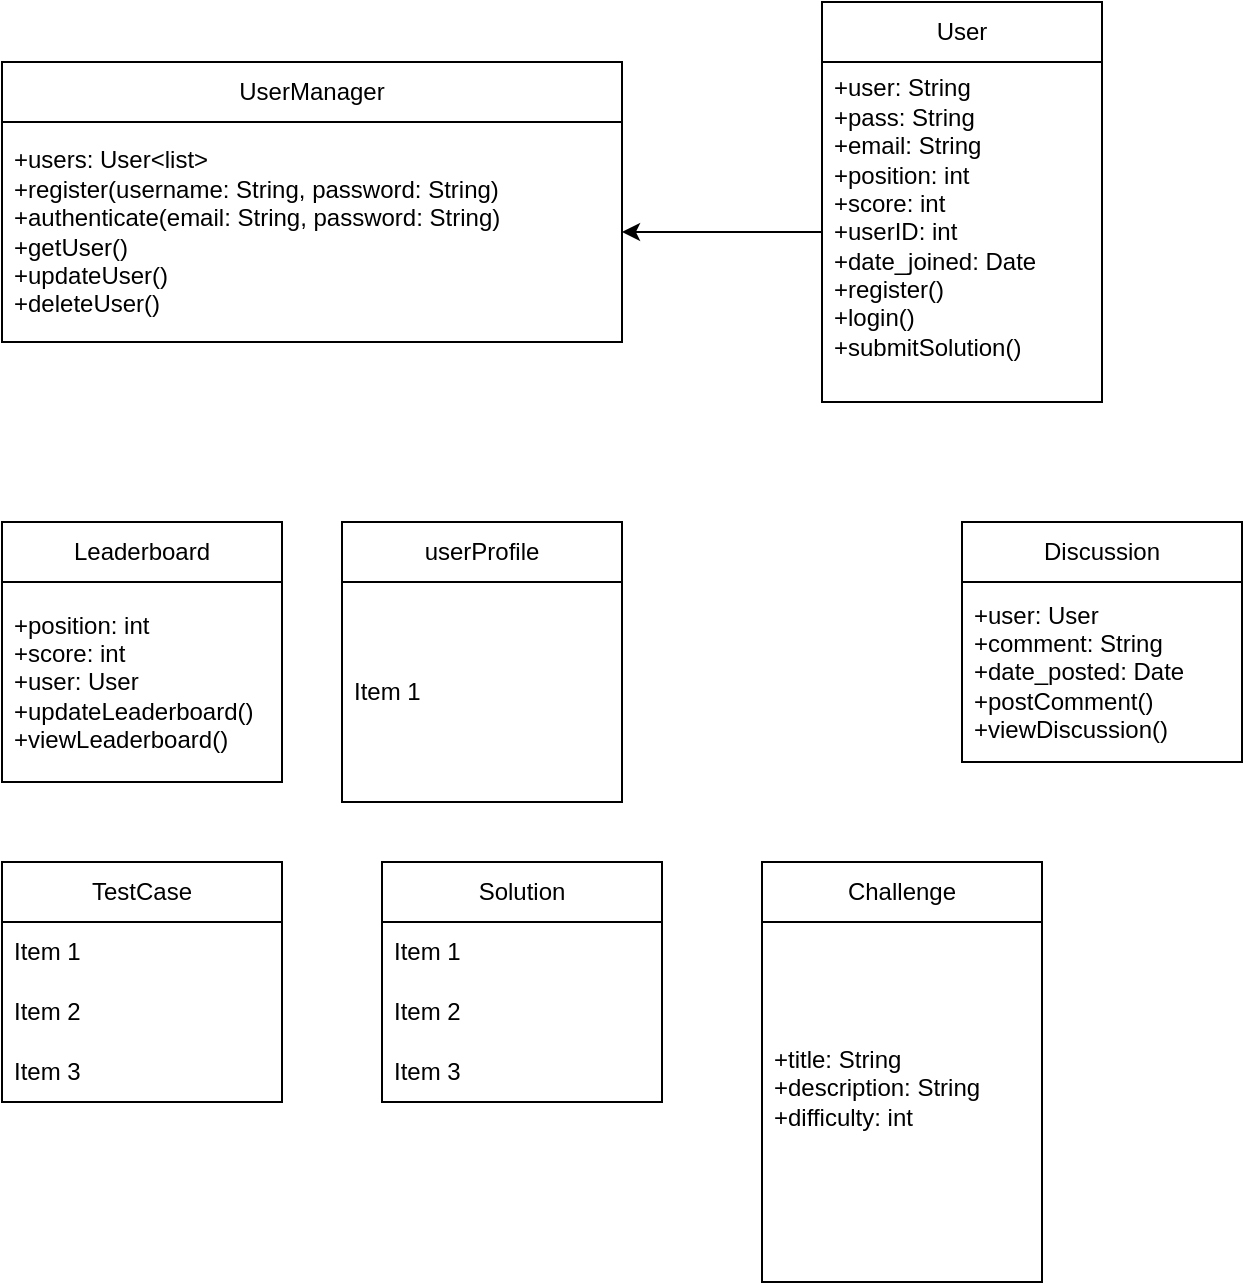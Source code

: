 <mxfile version="24.7.6">
  <diagram name="Page-1" id="u01eL8T2LCdluOudwLFy">
    <mxGraphModel dx="1111" dy="578" grid="1" gridSize="10" guides="1" tooltips="1" connect="1" arrows="1" fold="1" page="1" pageScale="1" pageWidth="850" pageHeight="1100" math="0" shadow="0">
      <root>
        <mxCell id="0" />
        <mxCell id="1" parent="0" />
        <mxCell id="AD_UT4TeYZ6WEzwYOdvF-2" value="UserManager" style="swimlane;fontStyle=0;childLayout=stackLayout;horizontal=1;startSize=30;horizontalStack=0;resizeParent=1;resizeParentMax=0;resizeLast=0;collapsible=1;marginBottom=0;whiteSpace=wrap;html=1;" vertex="1" parent="1">
          <mxGeometry x="30" y="40" width="310" height="140" as="geometry" />
        </mxCell>
        <mxCell id="AD_UT4TeYZ6WEzwYOdvF-3" value="+users: User&amp;lt;list&amp;gt;&lt;div&gt;+register(username: String, password: String)&lt;/div&gt;&lt;div&gt;+authenticate(email: String, password: String)&lt;/div&gt;&lt;div&gt;+getUser()&lt;/div&gt;&lt;div&gt;+updateUser()&lt;/div&gt;&lt;div&gt;+deleteUser()&lt;/div&gt;" style="text;strokeColor=none;fillColor=none;align=left;verticalAlign=middle;spacingLeft=4;spacingRight=4;overflow=hidden;points=[[0,0.5],[1,0.5]];portConstraint=eastwest;rotatable=0;whiteSpace=wrap;html=1;" vertex="1" parent="AD_UT4TeYZ6WEzwYOdvF-2">
          <mxGeometry y="30" width="310" height="110" as="geometry" />
        </mxCell>
        <mxCell id="AD_UT4TeYZ6WEzwYOdvF-6" value="User" style="swimlane;fontStyle=0;childLayout=stackLayout;horizontal=1;startSize=30;horizontalStack=0;resizeParent=1;resizeParentMax=0;resizeLast=0;collapsible=1;marginBottom=0;whiteSpace=wrap;html=1;" vertex="1" parent="1">
          <mxGeometry x="440" y="10" width="140" height="200" as="geometry" />
        </mxCell>
        <mxCell id="AD_UT4TeYZ6WEzwYOdvF-9" value="&lt;div&gt;+user: String&lt;/div&gt;&lt;div&gt;+pass: String&lt;/div&gt;&lt;div&gt;+email: String&lt;/div&gt;+position: int&lt;div&gt;+score: int&lt;br&gt;&lt;div&gt;+userID: int&lt;/div&gt;&lt;div&gt;+date_joined: Date&lt;/div&gt;&lt;div&gt;+register()&lt;/div&gt;&lt;div&gt;+login()&lt;/div&gt;&lt;div&gt;+submitSolution()&lt;br&gt;&lt;/div&gt;&lt;/div&gt;&lt;div&gt;&lt;br&gt;&lt;/div&gt;" style="text;strokeColor=none;fillColor=none;align=left;verticalAlign=middle;spacingLeft=4;spacingRight=4;overflow=hidden;points=[[0,0.5],[1,0.5]];portConstraint=eastwest;rotatable=0;whiteSpace=wrap;html=1;" vertex="1" parent="AD_UT4TeYZ6WEzwYOdvF-6">
          <mxGeometry y="30" width="140" height="170" as="geometry" />
        </mxCell>
        <mxCell id="AD_UT4TeYZ6WEzwYOdvF-10" value="Leaderboard" style="swimlane;fontStyle=0;childLayout=stackLayout;horizontal=1;startSize=30;horizontalStack=0;resizeParent=1;resizeParentMax=0;resizeLast=0;collapsible=1;marginBottom=0;whiteSpace=wrap;html=1;" vertex="1" parent="1">
          <mxGeometry x="30" y="270" width="140" height="130" as="geometry" />
        </mxCell>
        <mxCell id="AD_UT4TeYZ6WEzwYOdvF-11" value="+position: int&lt;div&gt;+score: int&lt;/div&gt;&lt;div&gt;+user: User&lt;/div&gt;&lt;div&gt;+updateLeaderboard()&lt;/div&gt;&lt;div&gt;+viewLeaderboard()&lt;/div&gt;" style="text;strokeColor=none;fillColor=none;align=left;verticalAlign=middle;spacingLeft=4;spacingRight=4;overflow=hidden;points=[[0,0.5],[1,0.5]];portConstraint=eastwest;rotatable=0;whiteSpace=wrap;html=1;" vertex="1" parent="AD_UT4TeYZ6WEzwYOdvF-10">
          <mxGeometry y="30" width="140" height="100" as="geometry" />
        </mxCell>
        <mxCell id="AD_UT4TeYZ6WEzwYOdvF-14" value="Challenge" style="swimlane;fontStyle=0;childLayout=stackLayout;horizontal=1;startSize=30;horizontalStack=0;resizeParent=1;resizeParentMax=0;resizeLast=0;collapsible=1;marginBottom=0;whiteSpace=wrap;html=1;" vertex="1" parent="1">
          <mxGeometry x="410" y="440" width="140" height="210" as="geometry" />
        </mxCell>
        <mxCell id="AD_UT4TeYZ6WEzwYOdvF-15" value="+title: String&lt;div&gt;+description: String&lt;/div&gt;&lt;div&gt;+difficulty: int&lt;/div&gt;&lt;div&gt;&lt;br&gt;&lt;/div&gt;" style="text;strokeColor=none;fillColor=none;align=left;verticalAlign=middle;spacingLeft=4;spacingRight=4;overflow=hidden;points=[[0,0.5],[1,0.5]];portConstraint=eastwest;rotatable=0;whiteSpace=wrap;html=1;" vertex="1" parent="AD_UT4TeYZ6WEzwYOdvF-14">
          <mxGeometry y="30" width="140" height="180" as="geometry" />
        </mxCell>
        <mxCell id="AD_UT4TeYZ6WEzwYOdvF-22" value="Solution" style="swimlane;fontStyle=0;childLayout=stackLayout;horizontal=1;startSize=30;horizontalStack=0;resizeParent=1;resizeParentMax=0;resizeLast=0;collapsible=1;marginBottom=0;whiteSpace=wrap;html=1;" vertex="1" parent="1">
          <mxGeometry x="220" y="440" width="140" height="120" as="geometry" />
        </mxCell>
        <mxCell id="AD_UT4TeYZ6WEzwYOdvF-23" value="Item 1" style="text;strokeColor=none;fillColor=none;align=left;verticalAlign=middle;spacingLeft=4;spacingRight=4;overflow=hidden;points=[[0,0.5],[1,0.5]];portConstraint=eastwest;rotatable=0;whiteSpace=wrap;html=1;" vertex="1" parent="AD_UT4TeYZ6WEzwYOdvF-22">
          <mxGeometry y="30" width="140" height="30" as="geometry" />
        </mxCell>
        <mxCell id="AD_UT4TeYZ6WEzwYOdvF-24" value="Item 2" style="text;strokeColor=none;fillColor=none;align=left;verticalAlign=middle;spacingLeft=4;spacingRight=4;overflow=hidden;points=[[0,0.5],[1,0.5]];portConstraint=eastwest;rotatable=0;whiteSpace=wrap;html=1;" vertex="1" parent="AD_UT4TeYZ6WEzwYOdvF-22">
          <mxGeometry y="60" width="140" height="30" as="geometry" />
        </mxCell>
        <mxCell id="AD_UT4TeYZ6WEzwYOdvF-25" value="Item 3" style="text;strokeColor=none;fillColor=none;align=left;verticalAlign=middle;spacingLeft=4;spacingRight=4;overflow=hidden;points=[[0,0.5],[1,0.5]];portConstraint=eastwest;rotatable=0;whiteSpace=wrap;html=1;" vertex="1" parent="AD_UT4TeYZ6WEzwYOdvF-22">
          <mxGeometry y="90" width="140" height="30" as="geometry" />
        </mxCell>
        <mxCell id="AD_UT4TeYZ6WEzwYOdvF-26" value="TestCase" style="swimlane;fontStyle=0;childLayout=stackLayout;horizontal=1;startSize=30;horizontalStack=0;resizeParent=1;resizeParentMax=0;resizeLast=0;collapsible=1;marginBottom=0;whiteSpace=wrap;html=1;" vertex="1" parent="1">
          <mxGeometry x="30" y="440" width="140" height="120" as="geometry" />
        </mxCell>
        <mxCell id="AD_UT4TeYZ6WEzwYOdvF-27" value="Item 1" style="text;strokeColor=none;fillColor=none;align=left;verticalAlign=middle;spacingLeft=4;spacingRight=4;overflow=hidden;points=[[0,0.5],[1,0.5]];portConstraint=eastwest;rotatable=0;whiteSpace=wrap;html=1;" vertex="1" parent="AD_UT4TeYZ6WEzwYOdvF-26">
          <mxGeometry y="30" width="140" height="30" as="geometry" />
        </mxCell>
        <mxCell id="AD_UT4TeYZ6WEzwYOdvF-28" value="Item 2" style="text;strokeColor=none;fillColor=none;align=left;verticalAlign=middle;spacingLeft=4;spacingRight=4;overflow=hidden;points=[[0,0.5],[1,0.5]];portConstraint=eastwest;rotatable=0;whiteSpace=wrap;html=1;" vertex="1" parent="AD_UT4TeYZ6WEzwYOdvF-26">
          <mxGeometry y="60" width="140" height="30" as="geometry" />
        </mxCell>
        <mxCell id="AD_UT4TeYZ6WEzwYOdvF-29" value="Item 3" style="text;strokeColor=none;fillColor=none;align=left;verticalAlign=middle;spacingLeft=4;spacingRight=4;overflow=hidden;points=[[0,0.5],[1,0.5]];portConstraint=eastwest;rotatable=0;whiteSpace=wrap;html=1;" vertex="1" parent="AD_UT4TeYZ6WEzwYOdvF-26">
          <mxGeometry y="90" width="140" height="30" as="geometry" />
        </mxCell>
        <mxCell id="AD_UT4TeYZ6WEzwYOdvF-30" value="Discussion" style="swimlane;fontStyle=0;childLayout=stackLayout;horizontal=1;startSize=30;horizontalStack=0;resizeParent=1;resizeParentMax=0;resizeLast=0;collapsible=1;marginBottom=0;whiteSpace=wrap;html=1;" vertex="1" parent="1">
          <mxGeometry x="510" y="270" width="140" height="120" as="geometry" />
        </mxCell>
        <mxCell id="AD_UT4TeYZ6WEzwYOdvF-31" value="+user: User&lt;div&gt;+comment: String&lt;/div&gt;&lt;div&gt;+date_posted: Date&lt;/div&gt;&lt;div&gt;+postComment()&lt;/div&gt;&lt;div&gt;+viewDiscussion()&lt;/div&gt;" style="text;strokeColor=none;fillColor=none;align=left;verticalAlign=middle;spacingLeft=4;spacingRight=4;overflow=hidden;points=[[0,0.5],[1,0.5]];portConstraint=eastwest;rotatable=0;whiteSpace=wrap;html=1;" vertex="1" parent="AD_UT4TeYZ6WEzwYOdvF-30">
          <mxGeometry y="30" width="140" height="90" as="geometry" />
        </mxCell>
        <mxCell id="AD_UT4TeYZ6WEzwYOdvF-35" style="edgeStyle=orthogonalEdgeStyle;rounded=0;orthogonalLoop=1;jettySize=auto;html=1;exitX=0;exitY=0.5;exitDx=0;exitDy=0;entryX=1;entryY=0.5;entryDx=0;entryDy=0;" edge="1" parent="1" source="AD_UT4TeYZ6WEzwYOdvF-9" target="AD_UT4TeYZ6WEzwYOdvF-3">
          <mxGeometry relative="1" as="geometry" />
        </mxCell>
        <mxCell id="AD_UT4TeYZ6WEzwYOdvF-36" value="userProfile" style="swimlane;fontStyle=0;childLayout=stackLayout;horizontal=1;startSize=30;horizontalStack=0;resizeParent=1;resizeParentMax=0;resizeLast=0;collapsible=1;marginBottom=0;whiteSpace=wrap;html=1;" vertex="1" parent="1">
          <mxGeometry x="200" y="270" width="140" height="140" as="geometry" />
        </mxCell>
        <mxCell id="AD_UT4TeYZ6WEzwYOdvF-37" value="Item 1" style="text;strokeColor=none;fillColor=none;align=left;verticalAlign=middle;spacingLeft=4;spacingRight=4;overflow=hidden;points=[[0,0.5],[1,0.5]];portConstraint=eastwest;rotatable=0;whiteSpace=wrap;html=1;" vertex="1" parent="AD_UT4TeYZ6WEzwYOdvF-36">
          <mxGeometry y="30" width="140" height="110" as="geometry" />
        </mxCell>
      </root>
    </mxGraphModel>
  </diagram>
</mxfile>
